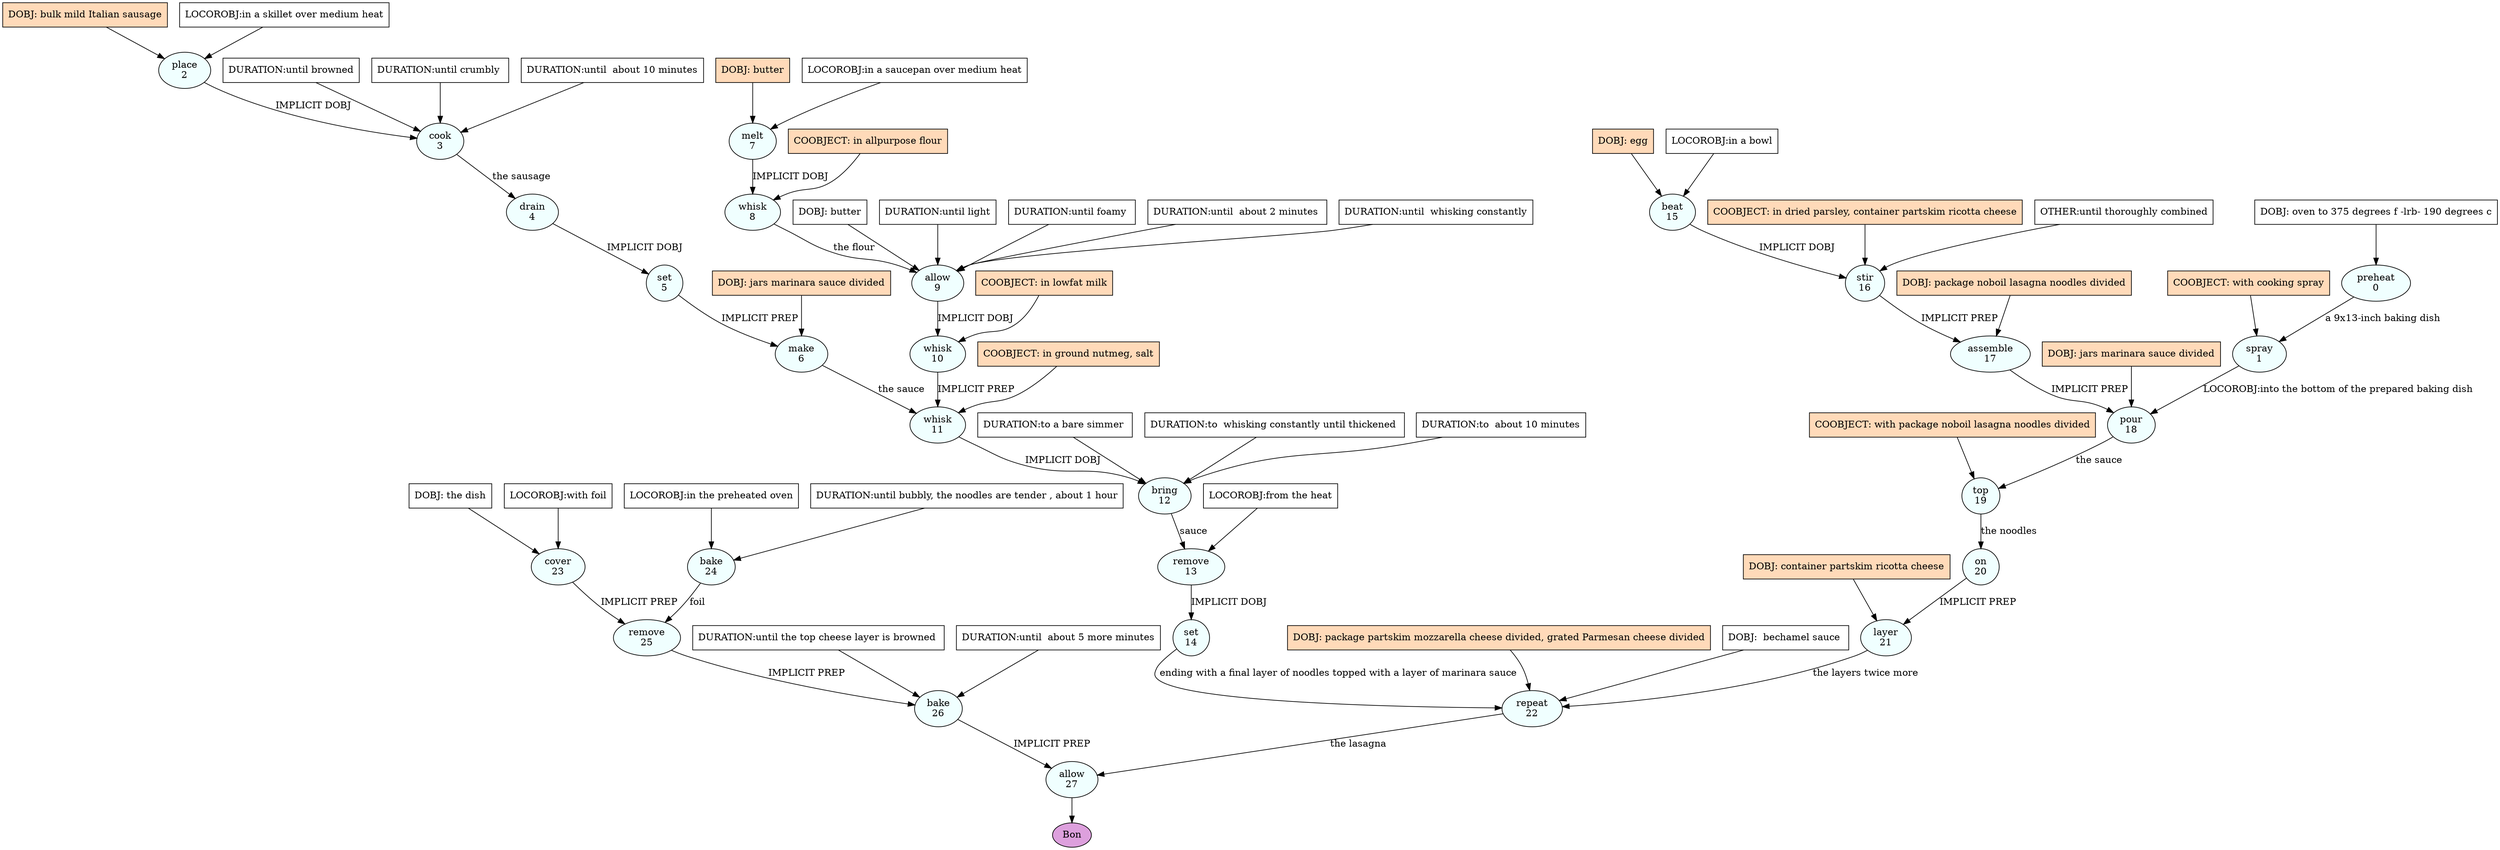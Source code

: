digraph recipe {
E0[label="preheat
0", shape=oval, style=filled, fillcolor=azure]
E1[label="spray
1", shape=oval, style=filled, fillcolor=azure]
E2[label="place
2", shape=oval, style=filled, fillcolor=azure]
E3[label="cook
3", shape=oval, style=filled, fillcolor=azure]
E4[label="drain
4", shape=oval, style=filled, fillcolor=azure]
E5[label="set
5", shape=oval, style=filled, fillcolor=azure]
E6[label="make
6", shape=oval, style=filled, fillcolor=azure]
E7[label="melt
7", shape=oval, style=filled, fillcolor=azure]
E8[label="whisk
8", shape=oval, style=filled, fillcolor=azure]
E9[label="allow
9", shape=oval, style=filled, fillcolor=azure]
E10[label="whisk
10", shape=oval, style=filled, fillcolor=azure]
E11[label="whisk
11", shape=oval, style=filled, fillcolor=azure]
E12[label="bring
12", shape=oval, style=filled, fillcolor=azure]
E13[label="remove
13", shape=oval, style=filled, fillcolor=azure]
E14[label="set
14", shape=oval, style=filled, fillcolor=azure]
E15[label="beat
15", shape=oval, style=filled, fillcolor=azure]
E16[label="stir
16", shape=oval, style=filled, fillcolor=azure]
E17[label="assemble
17", shape=oval, style=filled, fillcolor=azure]
E18[label="pour
18", shape=oval, style=filled, fillcolor=azure]
E19[label="top
19", shape=oval, style=filled, fillcolor=azure]
E20[label="on
20", shape=oval, style=filled, fillcolor=azure]
E21[label="layer
21", shape=oval, style=filled, fillcolor=azure]
E22[label="repeat
22", shape=oval, style=filled, fillcolor=azure]
E23[label="cover
23", shape=oval, style=filled, fillcolor=azure]
E24[label="bake
24", shape=oval, style=filled, fillcolor=azure]
E25[label="remove
25", shape=oval, style=filled, fillcolor=azure]
E26[label="bake
26", shape=oval, style=filled, fillcolor=azure]
E27[label="allow
27", shape=oval, style=filled, fillcolor=azure]
D0[label="DOBJ: oven to 375 degrees f -lrb- 190 degrees c", shape=box, style=filled, fillcolor=white]
D0 -> E0
P24_0[label="LOCOROBJ:in the preheated oven", shape=box, style=filled, fillcolor=white]
P24_0 -> E24
P24_1[label="DURATION:until bubbly, the noodles are tender , about 1 hour", shape=box, style=filled, fillcolor=white]
P24_1 -> E24
D2[label="DOBJ: bulk mild Italian sausage", shape=box, style=filled, fillcolor=peachpuff]
D2 -> E2
P2_0[label="LOCOROBJ:in a skillet over medium heat", shape=box, style=filled, fillcolor=white]
P2_0 -> E2
D15[label="DOBJ: egg", shape=box, style=filled, fillcolor=peachpuff]
D15 -> E15
P15_0[label="LOCOROBJ:in a bowl", shape=box, style=filled, fillcolor=white]
P15_0 -> E15
D23[label="DOBJ: the dish", shape=box, style=filled, fillcolor=white]
D23 -> E23
P23_0[label="LOCOROBJ:with foil", shape=box, style=filled, fillcolor=white]
P23_0 -> E23
D7[label="DOBJ: butter", shape=box, style=filled, fillcolor=peachpuff]
D7 -> E7
P7_0[label="LOCOROBJ:in a saucepan over medium heat", shape=box, style=filled, fillcolor=white]
P7_0 -> E7
E0 -> E1 [label="a 9x13-inch baking dish"]
P1_0_ing[label="COOBJECT: with cooking spray", shape=box, style=filled, fillcolor=peachpuff]
P1_0_ing -> E1
E2 -> E3 [label="IMPLICIT DOBJ"]
P3_0_0[label="DURATION:until browned", shape=box, style=filled, fillcolor=white]
P3_0_0 -> E3
P3_0_1[label="DURATION:until crumbly ", shape=box, style=filled, fillcolor=white]
P3_0_1 -> E3
P3_0_2[label="DURATION:until  about 10 minutes", shape=box, style=filled, fillcolor=white]
P3_0_2 -> E3
E3 -> E4 [label="the sausage"]
E4 -> E5 [label="IMPLICIT DOBJ"]
D6_ing[label="DOBJ: jars marinara sauce divided", shape=box, style=filled, fillcolor=peachpuff]
D6_ing -> E6
E5 -> E6 [label="IMPLICIT PREP"]
E7 -> E8 [label="IMPLICIT DOBJ"]
P8_0_ing[label="COOBJECT: in allpurpose flour", shape=box, style=filled, fillcolor=peachpuff]
P8_0_ing -> E8
E8 -> E9 [label="the flour"]
D9_1[label="DOBJ: butter", shape=box, style=filled, fillcolor=white]
D9_1 -> E9
P9_0_0[label="DURATION:until light", shape=box, style=filled, fillcolor=white]
P9_0_0 -> E9
P9_0_1[label="DURATION:until foamy ", shape=box, style=filled, fillcolor=white]
P9_0_1 -> E9
P9_0_2[label="DURATION:until  about 2 minutes ", shape=box, style=filled, fillcolor=white]
P9_0_2 -> E9
P9_0_3[label="DURATION:until  whisking constantly", shape=box, style=filled, fillcolor=white]
P9_0_3 -> E9
E9 -> E10 [label="IMPLICIT DOBJ"]
P10_0_ing[label="COOBJECT: in lowfat milk", shape=box, style=filled, fillcolor=peachpuff]
P10_0_ing -> E10
E6 -> E11 [label="the sauce"]
E10 -> E11 [label="IMPLICIT PREP"]
P11_1_ing[label="COOBJECT: in ground nutmeg, salt", shape=box, style=filled, fillcolor=peachpuff]
P11_1_ing -> E11
E11 -> E12 [label="IMPLICIT DOBJ"]
P12_0_0[label="DURATION:to a bare simmer ", shape=box, style=filled, fillcolor=white]
P12_0_0 -> E12
P12_0_1[label="DURATION:to  whisking constantly until thickened ", shape=box, style=filled, fillcolor=white]
P12_0_1 -> E12
P12_0_2[label="DURATION:to  about 10 minutes", shape=box, style=filled, fillcolor=white]
P12_0_2 -> E12
E12 -> E13 [label="sauce"]
P13_0_0[label="LOCOROBJ:from the heat", shape=box, style=filled, fillcolor=white]
P13_0_0 -> E13
E13 -> E14 [label="IMPLICIT DOBJ"]
E15 -> E16 [label="IMPLICIT DOBJ"]
P16_0_ing[label="COOBJECT: in dried parsley, container partskim ricotta cheese", shape=box, style=filled, fillcolor=peachpuff]
P16_0_ing -> E16
P16_1_0[label="OTHER:until thoroughly combined", shape=box, style=filled, fillcolor=white]
P16_1_0 -> E16
D17_ing[label="DOBJ: package noboil lasagna noodles divided", shape=box, style=filled, fillcolor=peachpuff]
D17_ing -> E17
E16 -> E17 [label="IMPLICIT PREP"]
D18_ing[label="DOBJ: jars marinara sauce divided", shape=box, style=filled, fillcolor=peachpuff]
D18_ing -> E18
E17 -> E18 [label="IMPLICIT PREP"]
E1 -> E18 [label="LOCOROBJ:into the bottom of the prepared baking dish"]
E18 -> E19 [label="the sauce"]
P19_0_ing[label="COOBJECT: with package noboil lasagna noodles divided", shape=box, style=filled, fillcolor=peachpuff]
P19_0_ing -> E19
E19 -> E20 [label="the noodles"]
D21_ing[label="DOBJ: container partskim ricotta cheese", shape=box, style=filled, fillcolor=peachpuff]
D21_ing -> E21
E20 -> E21 [label="IMPLICIT PREP"]
D22_ing[label="DOBJ: package partskim mozzarella cheese divided, grated Parmesan cheese divided", shape=box, style=filled, fillcolor=peachpuff]
D22_ing -> E22
E21 -> E22 [label="the layers twice more "]
E14 -> E22 [label=" ending with a final layer of noodles topped with a layer of marinara sauce "]
D22_2[label="DOBJ:  bechamel sauce ", shape=box, style=filled, fillcolor=white]
D22_2 -> E22
E24 -> E25 [label="foil"]
E23 -> E25 [label="IMPLICIT PREP"]
E25 -> E26 [label="IMPLICIT PREP"]
P26_1_0[label="DURATION:until the top cheese layer is browned ", shape=box, style=filled, fillcolor=white]
P26_1_0 -> E26
P26_1_1[label="DURATION:until  about 5 more minutes", shape=box, style=filled, fillcolor=white]
P26_1_1 -> E26
E22 -> E27 [label="the lasagna"]
E26 -> E27 [label="IMPLICIT PREP"]
EOR[label="Bon", shape=oval, style=filled, fillcolor=plum]
E27 -> EOR
}
